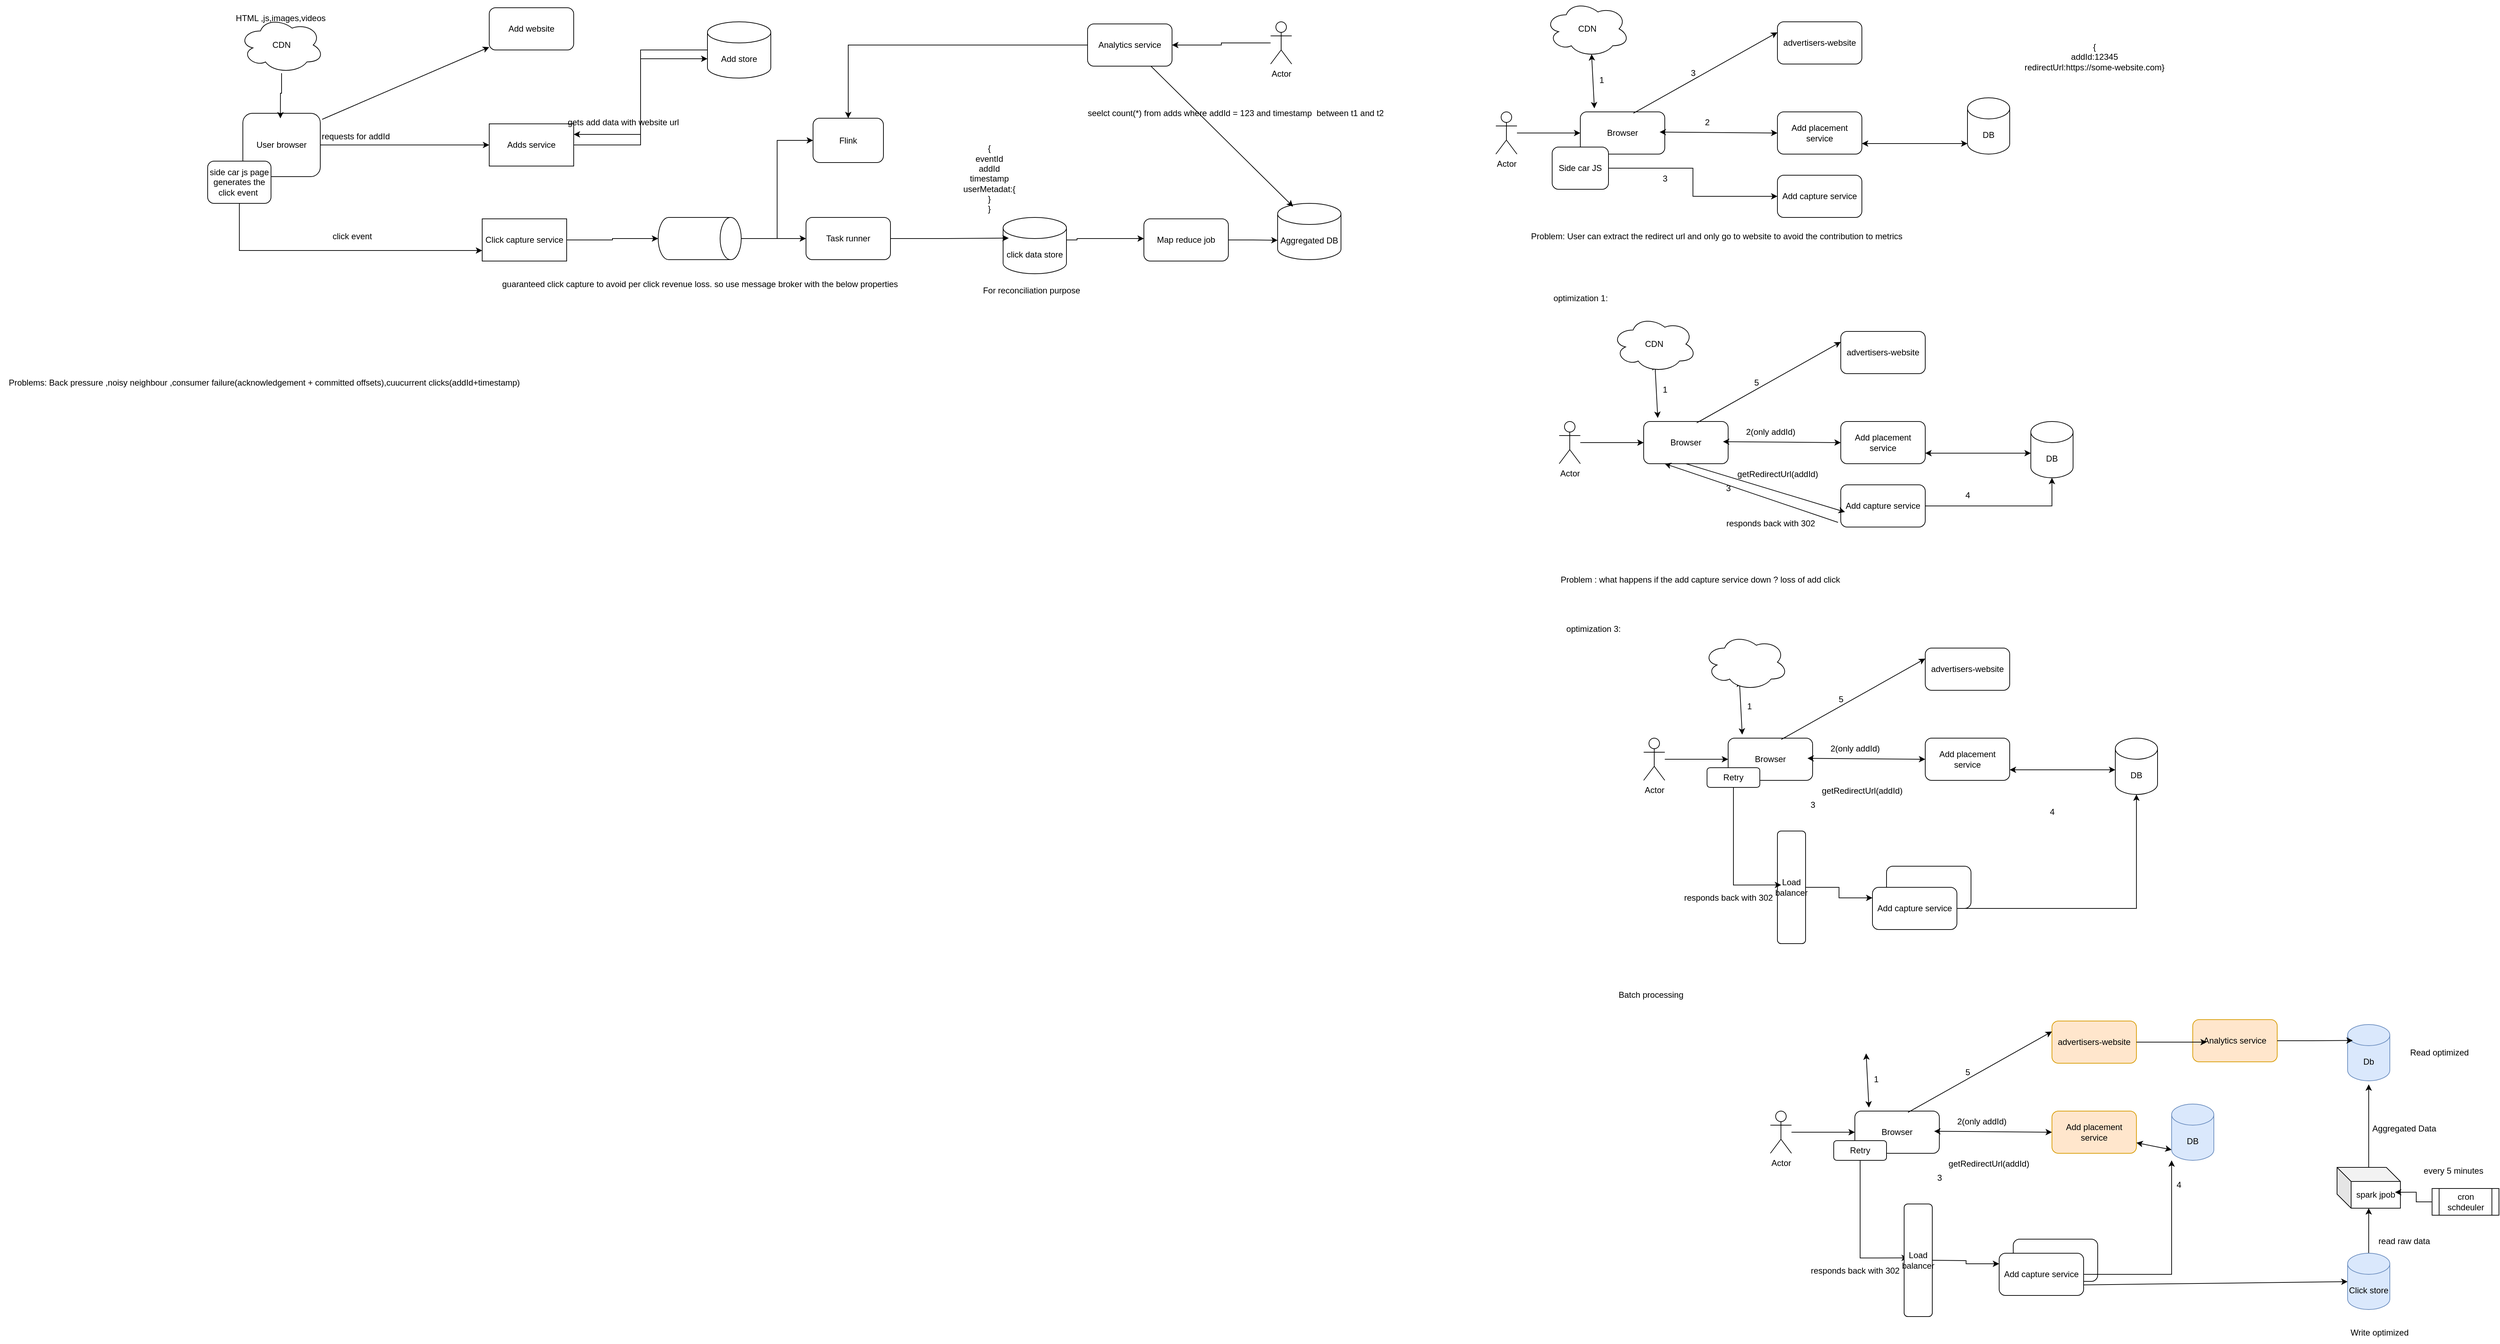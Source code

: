 <mxfile version="26.0.6">
  <diagram name="Page-1" id="_u1gvkKbl3ZeAcSjSczg">
    <mxGraphModel dx="4094" dy="412" grid="1" gridSize="10" guides="1" tooltips="1" connect="1" arrows="1" fold="1" page="1" pageScale="1" pageWidth="3300" pageHeight="2300" math="0" shadow="0">
      <root>
        <mxCell id="0" />
        <mxCell id="1" parent="0" />
        <mxCell id="kkexLGDBU4MFBAvG1ze2-140" value="" style="rounded=1;whiteSpace=wrap;html=1;" parent="1" vertex="1">
          <mxGeometry x="2415" y="1230" width="120" height="60" as="geometry" />
        </mxCell>
        <mxCell id="kkexLGDBU4MFBAvG1ze2-8" style="edgeStyle=orthogonalEdgeStyle;rounded=0;orthogonalLoop=1;jettySize=auto;html=1;entryX=0;entryY=0.5;entryDx=0;entryDy=0;" parent="1" source="kkexLGDBU4MFBAvG1ze2-1" target="kkexLGDBU4MFBAvG1ze2-6" edge="1">
          <mxGeometry relative="1" as="geometry" />
        </mxCell>
        <mxCell id="kkexLGDBU4MFBAvG1ze2-1" value="User browser" style="rounded=1;whiteSpace=wrap;html=1;" parent="1" vertex="1">
          <mxGeometry x="80" y="160" width="110" height="90" as="geometry" />
        </mxCell>
        <mxCell id="kkexLGDBU4MFBAvG1ze2-2" value="Flink" style="rounded=1;whiteSpace=wrap;html=1;" parent="1" vertex="1">
          <mxGeometry x="890" y="167" width="100" height="63" as="geometry" />
        </mxCell>
        <mxCell id="kkexLGDBU4MFBAvG1ze2-3" value="CDN" style="ellipse;shape=cloud;whiteSpace=wrap;html=1;" parent="1" vertex="1">
          <mxGeometry x="75" y="23" width="120" height="80" as="geometry" />
        </mxCell>
        <mxCell id="kkexLGDBU4MFBAvG1ze2-4" style="edgeStyle=orthogonalEdgeStyle;rounded=0;orthogonalLoop=1;jettySize=auto;html=1;entryX=0.485;entryY=0.081;entryDx=0;entryDy=0;entryPerimeter=0;" parent="1" source="kkexLGDBU4MFBAvG1ze2-3" target="kkexLGDBU4MFBAvG1ze2-1" edge="1">
          <mxGeometry relative="1" as="geometry" />
        </mxCell>
        <mxCell id="kkexLGDBU4MFBAvG1ze2-5" value="HTML ,js,images,videos&amp;nbsp;" style="text;html=1;align=center;verticalAlign=middle;resizable=0;points=[];autosize=1;strokeColor=none;fillColor=none;" parent="1" vertex="1">
          <mxGeometry x="60" y="10" width="150" height="30" as="geometry" />
        </mxCell>
        <mxCell id="kkexLGDBU4MFBAvG1ze2-6" value="Adds service" style="rounded=0;whiteSpace=wrap;html=1;" parent="1" vertex="1">
          <mxGeometry x="430" y="175" width="120" height="60" as="geometry" />
        </mxCell>
        <mxCell id="kkexLGDBU4MFBAvG1ze2-9" value="requests for addId" style="text;html=1;align=center;verticalAlign=middle;resizable=0;points=[];autosize=1;strokeColor=none;fillColor=none;" parent="1" vertex="1">
          <mxGeometry x="180" y="178" width="120" height="30" as="geometry" />
        </mxCell>
        <mxCell id="kkexLGDBU4MFBAvG1ze2-22" style="edgeStyle=orthogonalEdgeStyle;rounded=0;orthogonalLoop=1;jettySize=auto;html=1;" parent="1" source="kkexLGDBU4MFBAvG1ze2-12" target="kkexLGDBU4MFBAvG1ze2-21" edge="1">
          <mxGeometry relative="1" as="geometry">
            <mxPoint x="660" y="340" as="targetPoint" />
          </mxGeometry>
        </mxCell>
        <mxCell id="kkexLGDBU4MFBAvG1ze2-12" value="Click capture service" style="rounded=0;whiteSpace=wrap;html=1;" parent="1" vertex="1">
          <mxGeometry x="420" y="310" width="120" height="60" as="geometry" />
        </mxCell>
        <mxCell id="kkexLGDBU4MFBAvG1ze2-14" value="click event" style="text;html=1;align=center;verticalAlign=middle;resizable=0;points=[];autosize=1;strokeColor=none;fillColor=none;" parent="1" vertex="1">
          <mxGeometry x="195" y="320" width="80" height="30" as="geometry" />
        </mxCell>
        <mxCell id="kkexLGDBU4MFBAvG1ze2-19" style="edgeStyle=orthogonalEdgeStyle;rounded=0;orthogonalLoop=1;jettySize=auto;html=1;entryX=1;entryY=0.25;entryDx=0;entryDy=0;" parent="1" source="kkexLGDBU4MFBAvG1ze2-17" target="kkexLGDBU4MFBAvG1ze2-6" edge="1">
          <mxGeometry relative="1" as="geometry" />
        </mxCell>
        <mxCell id="kkexLGDBU4MFBAvG1ze2-17" value="Add store" style="shape=cylinder3;whiteSpace=wrap;html=1;boundedLbl=1;backgroundOutline=1;size=15;" parent="1" vertex="1">
          <mxGeometry x="740" y="30" width="90" height="80" as="geometry" />
        </mxCell>
        <mxCell id="kkexLGDBU4MFBAvG1ze2-18" style="edgeStyle=orthogonalEdgeStyle;rounded=0;orthogonalLoop=1;jettySize=auto;html=1;entryX=0;entryY=0;entryDx=0;entryDy=52.5;entryPerimeter=0;" parent="1" source="kkexLGDBU4MFBAvG1ze2-6" target="kkexLGDBU4MFBAvG1ze2-17" edge="1">
          <mxGeometry relative="1" as="geometry" />
        </mxCell>
        <mxCell id="kkexLGDBU4MFBAvG1ze2-24" style="edgeStyle=orthogonalEdgeStyle;rounded=0;orthogonalLoop=1;jettySize=auto;html=1;" parent="1" source="kkexLGDBU4MFBAvG1ze2-21" target="kkexLGDBU4MFBAvG1ze2-23" edge="1">
          <mxGeometry relative="1" as="geometry" />
        </mxCell>
        <mxCell id="kkexLGDBU4MFBAvG1ze2-48" style="edgeStyle=orthogonalEdgeStyle;rounded=0;orthogonalLoop=1;jettySize=auto;html=1;entryX=0;entryY=0.5;entryDx=0;entryDy=0;" parent="1" source="kkexLGDBU4MFBAvG1ze2-21" target="kkexLGDBU4MFBAvG1ze2-2" edge="1">
          <mxGeometry relative="1" as="geometry" />
        </mxCell>
        <mxCell id="kkexLGDBU4MFBAvG1ze2-21" value="" style="shape=cylinder3;whiteSpace=wrap;html=1;boundedLbl=1;backgroundOutline=1;size=15;rotation=90;" parent="1" vertex="1">
          <mxGeometry x="699" y="279" width="60" height="118" as="geometry" />
        </mxCell>
        <mxCell id="kkexLGDBU4MFBAvG1ze2-23" value="Task runner" style="rounded=1;whiteSpace=wrap;html=1;" parent="1" vertex="1">
          <mxGeometry x="880" y="308" width="120" height="60" as="geometry" />
        </mxCell>
        <mxCell id="kkexLGDBU4MFBAvG1ze2-34" style="edgeStyle=orthogonalEdgeStyle;rounded=0;orthogonalLoop=1;jettySize=auto;html=1;" parent="1" source="kkexLGDBU4MFBAvG1ze2-26" target="kkexLGDBU4MFBAvG1ze2-35" edge="1">
          <mxGeometry relative="1" as="geometry">
            <mxPoint x="1330" y="348" as="targetPoint" />
            <Array as="points">
              <mxPoint x="1265" y="340" />
              <mxPoint x="1265" y="338" />
            </Array>
          </mxGeometry>
        </mxCell>
        <mxCell id="kkexLGDBU4MFBAvG1ze2-26" value="click data store" style="shape=cylinder3;whiteSpace=wrap;html=1;boundedLbl=1;backgroundOutline=1;size=15;" parent="1" vertex="1">
          <mxGeometry x="1160" y="308" width="90" height="80" as="geometry" />
        </mxCell>
        <mxCell id="kkexLGDBU4MFBAvG1ze2-27" style="edgeStyle=orthogonalEdgeStyle;rounded=0;orthogonalLoop=1;jettySize=auto;html=1;entryX=0.089;entryY=0.367;entryDx=0;entryDy=0;entryPerimeter=0;" parent="1" source="kkexLGDBU4MFBAvG1ze2-23" target="kkexLGDBU4MFBAvG1ze2-26" edge="1">
          <mxGeometry relative="1" as="geometry" />
        </mxCell>
        <mxCell id="kkexLGDBU4MFBAvG1ze2-29" style="edgeStyle=orthogonalEdgeStyle;rounded=0;orthogonalLoop=1;jettySize=auto;html=1;entryX=0;entryY=0.75;entryDx=0;entryDy=0;" parent="1" source="kkexLGDBU4MFBAvG1ze2-28" target="kkexLGDBU4MFBAvG1ze2-12" edge="1">
          <mxGeometry relative="1" as="geometry">
            <mxPoint x="300" y="360" as="targetPoint" />
            <Array as="points">
              <mxPoint x="75" y="355" />
            </Array>
          </mxGeometry>
        </mxCell>
        <mxCell id="kkexLGDBU4MFBAvG1ze2-28" value="side car js page&lt;div&gt;generates the click event&amp;nbsp;&lt;/div&gt;" style="rounded=1;whiteSpace=wrap;html=1;" parent="1" vertex="1">
          <mxGeometry x="30" y="228" width="90" height="60" as="geometry" />
        </mxCell>
        <mxCell id="kkexLGDBU4MFBAvG1ze2-30" value="gets add data with website url" style="text;html=1;align=center;verticalAlign=middle;resizable=0;points=[];autosize=1;strokeColor=none;fillColor=none;" parent="1" vertex="1">
          <mxGeometry x="530" y="158" width="180" height="30" as="geometry" />
        </mxCell>
        <mxCell id="kkexLGDBU4MFBAvG1ze2-31" value="" style="endArrow=classic;html=1;rounded=0;exitX=1.024;exitY=0.096;exitDx=0;exitDy=0;exitPerimeter=0;" parent="1" source="kkexLGDBU4MFBAvG1ze2-1" target="kkexLGDBU4MFBAvG1ze2-32" edge="1">
          <mxGeometry width="50" height="50" relative="1" as="geometry">
            <mxPoint x="380" y="240" as="sourcePoint" />
            <mxPoint x="440" y="50" as="targetPoint" />
          </mxGeometry>
        </mxCell>
        <mxCell id="kkexLGDBU4MFBAvG1ze2-32" value="Add website" style="rounded=1;whiteSpace=wrap;html=1;" parent="1" vertex="1">
          <mxGeometry x="430" y="10" width="120" height="60" as="geometry" />
        </mxCell>
        <mxCell id="kkexLGDBU4MFBAvG1ze2-33" value="guaranteed click capture to avoid per click revenue loss. so use message broker with the below properties" style="text;html=1;align=center;verticalAlign=middle;resizable=0;points=[];autosize=1;strokeColor=none;fillColor=none;" parent="1" vertex="1">
          <mxGeometry x="434" y="388" width="590" height="30" as="geometry" />
        </mxCell>
        <mxCell id="kkexLGDBU4MFBAvG1ze2-35" value="Map reduce job" style="rounded=1;whiteSpace=wrap;html=1;" parent="1" vertex="1">
          <mxGeometry x="1360" y="310" width="120" height="60" as="geometry" />
        </mxCell>
        <mxCell id="kkexLGDBU4MFBAvG1ze2-37" value="Aggregated DB" style="shape=cylinder3;whiteSpace=wrap;html=1;boundedLbl=1;backgroundOutline=1;size=15;" parent="1" vertex="1">
          <mxGeometry x="1550" y="288" width="90" height="80" as="geometry" />
        </mxCell>
        <mxCell id="kkexLGDBU4MFBAvG1ze2-38" style="edgeStyle=orthogonalEdgeStyle;rounded=0;orthogonalLoop=1;jettySize=auto;html=1;entryX=0;entryY=0;entryDx=0;entryDy=52.5;entryPerimeter=0;" parent="1" source="kkexLGDBU4MFBAvG1ze2-35" target="kkexLGDBU4MFBAvG1ze2-37" edge="1">
          <mxGeometry relative="1" as="geometry" />
        </mxCell>
        <mxCell id="kkexLGDBU4MFBAvG1ze2-39" value="For reconciliation purpose" style="text;html=1;align=center;verticalAlign=middle;resizable=0;points=[];autosize=1;strokeColor=none;fillColor=none;" parent="1" vertex="1">
          <mxGeometry x="1120" y="397" width="160" height="30" as="geometry" />
        </mxCell>
        <mxCell id="kkexLGDBU4MFBAvG1ze2-43" style="edgeStyle=orthogonalEdgeStyle;rounded=0;orthogonalLoop=1;jettySize=auto;html=1;" parent="1" source="kkexLGDBU4MFBAvG1ze2-40" target="kkexLGDBU4MFBAvG1ze2-2" edge="1">
          <mxGeometry relative="1" as="geometry" />
        </mxCell>
        <mxCell id="kkexLGDBU4MFBAvG1ze2-40" value="Analytics service" style="rounded=1;whiteSpace=wrap;html=1;" parent="1" vertex="1">
          <mxGeometry x="1280" y="33" width="120" height="60" as="geometry" />
        </mxCell>
        <mxCell id="kkexLGDBU4MFBAvG1ze2-42" style="edgeStyle=orthogonalEdgeStyle;rounded=0;orthogonalLoop=1;jettySize=auto;html=1;entryX=1;entryY=0.5;entryDx=0;entryDy=0;" parent="1" source="kkexLGDBU4MFBAvG1ze2-41" target="kkexLGDBU4MFBAvG1ze2-40" edge="1">
          <mxGeometry relative="1" as="geometry" />
        </mxCell>
        <mxCell id="kkexLGDBU4MFBAvG1ze2-41" value="Actor" style="shape=umlActor;verticalLabelPosition=bottom;verticalAlign=top;html=1;outlineConnect=0;" parent="1" vertex="1">
          <mxGeometry x="1540" y="30" width="30" height="60" as="geometry" />
        </mxCell>
        <mxCell id="kkexLGDBU4MFBAvG1ze2-45" value="Problems: Back pressure ,noisy neighbour ,consumer failure(acknowledgement + committed offsets),cuucurrent clicks(addId+timestamp)" style="text;html=1;align=center;verticalAlign=middle;resizable=0;points=[];autosize=1;strokeColor=none;fillColor=none;" parent="1" vertex="1">
          <mxGeometry x="-265" y="528" width="750" height="30" as="geometry" />
        </mxCell>
        <mxCell id="kkexLGDBU4MFBAvG1ze2-46" value="" style="endArrow=classic;html=1;rounded=0;exitX=0.75;exitY=1;exitDx=0;exitDy=0;entryX=0.244;entryY=0.058;entryDx=0;entryDy=0;entryPerimeter=0;" parent="1" source="kkexLGDBU4MFBAvG1ze2-40" target="kkexLGDBU4MFBAvG1ze2-37" edge="1">
          <mxGeometry width="50" height="50" relative="1" as="geometry">
            <mxPoint x="1370" y="290" as="sourcePoint" />
            <mxPoint x="1420" y="240" as="targetPoint" />
          </mxGeometry>
        </mxCell>
        <mxCell id="kkexLGDBU4MFBAvG1ze2-47" value="seelct count(*) from adds where addId = 123 and timestamp&amp;nbsp; between t1 and t2" style="text;html=1;align=center;verticalAlign=middle;resizable=0;points=[];autosize=1;strokeColor=none;fillColor=none;" parent="1" vertex="1">
          <mxGeometry x="1270" y="145" width="440" height="30" as="geometry" />
        </mxCell>
        <mxCell id="kkexLGDBU4MFBAvG1ze2-49" value="{&lt;div&gt;eventId&lt;/div&gt;&lt;div&gt;addId&lt;/div&gt;&lt;div&gt;timestamp&lt;/div&gt;&lt;div&gt;userMetadat:{&lt;/div&gt;&lt;div&gt;}&lt;/div&gt;&lt;div&gt;}&lt;/div&gt;" style="text;html=1;align=center;verticalAlign=middle;resizable=0;points=[];autosize=1;strokeColor=none;fillColor=none;" parent="1" vertex="1">
          <mxGeometry x="1090" y="198" width="100" height="110" as="geometry" />
        </mxCell>
        <mxCell id="kkexLGDBU4MFBAvG1ze2-52" value="Browser" style="rounded=1;whiteSpace=wrap;html=1;" parent="1" vertex="1">
          <mxGeometry x="1980" y="158" width="120" height="60" as="geometry" />
        </mxCell>
        <mxCell id="kkexLGDBU4MFBAvG1ze2-54" style="edgeStyle=orthogonalEdgeStyle;rounded=0;orthogonalLoop=1;jettySize=auto;html=1;entryX=0;entryY=0.5;entryDx=0;entryDy=0;" parent="1" source="kkexLGDBU4MFBAvG1ze2-53" target="kkexLGDBU4MFBAvG1ze2-52" edge="1">
          <mxGeometry relative="1" as="geometry" />
        </mxCell>
        <mxCell id="kkexLGDBU4MFBAvG1ze2-53" value="Actor" style="shape=umlActor;verticalLabelPosition=bottom;verticalAlign=top;html=1;outlineConnect=0;" parent="1" vertex="1">
          <mxGeometry x="1860" y="158" width="30" height="60" as="geometry" />
        </mxCell>
        <mxCell id="kkexLGDBU4MFBAvG1ze2-55" value="CDN" style="ellipse;shape=cloud;whiteSpace=wrap;html=1;" parent="1" vertex="1">
          <mxGeometry x="1930" width="120" height="80" as="geometry" />
        </mxCell>
        <mxCell id="kkexLGDBU4MFBAvG1ze2-57" value="" style="endArrow=classic;startArrow=classic;html=1;rounded=0;entryX=0.55;entryY=0.95;entryDx=0;entryDy=0;entryPerimeter=0;" parent="1" target="kkexLGDBU4MFBAvG1ze2-55" edge="1">
          <mxGeometry width="50" height="50" relative="1" as="geometry">
            <mxPoint x="2000" y="153" as="sourcePoint" />
            <mxPoint x="2050" y="103" as="targetPoint" />
          </mxGeometry>
        </mxCell>
        <mxCell id="kkexLGDBU4MFBAvG1ze2-58" value="Add placement service" style="rounded=1;whiteSpace=wrap;html=1;" parent="1" vertex="1">
          <mxGeometry x="2260" y="158" width="120" height="60" as="geometry" />
        </mxCell>
        <mxCell id="kkexLGDBU4MFBAvG1ze2-59" value="Add capture service" style="rounded=1;whiteSpace=wrap;html=1;" parent="1" vertex="1">
          <mxGeometry x="2260" y="248" width="120" height="60" as="geometry" />
        </mxCell>
        <mxCell id="kkexLGDBU4MFBAvG1ze2-60" value="" style="endArrow=classic;startArrow=classic;html=1;rounded=0;exitX=0.939;exitY=0.478;exitDx=0;exitDy=0;exitPerimeter=0;entryX=0;entryY=0.5;entryDx=0;entryDy=0;" parent="1" source="kkexLGDBU4MFBAvG1ze2-52" target="kkexLGDBU4MFBAvG1ze2-58" edge="1">
          <mxGeometry width="50" height="50" relative="1" as="geometry">
            <mxPoint x="2130" y="200" as="sourcePoint" />
            <mxPoint x="2180" y="150" as="targetPoint" />
          </mxGeometry>
        </mxCell>
        <mxCell id="kkexLGDBU4MFBAvG1ze2-61" value="DB" style="shape=cylinder3;whiteSpace=wrap;html=1;boundedLbl=1;backgroundOutline=1;size=15;" parent="1" vertex="1">
          <mxGeometry x="2530" y="138" width="60" height="80" as="geometry" />
        </mxCell>
        <mxCell id="kkexLGDBU4MFBAvG1ze2-62" value="" style="endArrow=classic;startArrow=classic;html=1;rounded=0;entryX=0;entryY=1;entryDx=0;entryDy=-15;entryPerimeter=0;exitX=1;exitY=0.75;exitDx=0;exitDy=0;" parent="1" source="kkexLGDBU4MFBAvG1ze2-58" target="kkexLGDBU4MFBAvG1ze2-61" edge="1">
          <mxGeometry width="50" height="50" relative="1" as="geometry">
            <mxPoint x="2380" y="120" as="sourcePoint" />
            <mxPoint x="2430" y="70" as="targetPoint" />
          </mxGeometry>
        </mxCell>
        <mxCell id="kkexLGDBU4MFBAvG1ze2-63" value="{&lt;div&gt;&lt;span style=&quot;background-color: transparent; color: light-dark(rgb(0, 0, 0), rgb(255, 255, 255));&quot;&gt;addId:12345&lt;/span&gt;&lt;/div&gt;&lt;div&gt;&lt;span style=&quot;background-color: transparent; color: light-dark(rgb(0, 0, 0), rgb(255, 255, 255));&quot;&gt;redirectUrl:https://some-website.com}&lt;/span&gt;&lt;/div&gt;" style="text;html=1;align=center;verticalAlign=middle;resizable=0;points=[];autosize=1;strokeColor=none;fillColor=none;" parent="1" vertex="1">
          <mxGeometry x="2600" y="50" width="220" height="60" as="geometry" />
        </mxCell>
        <mxCell id="kkexLGDBU4MFBAvG1ze2-65" style="edgeStyle=orthogonalEdgeStyle;rounded=0;orthogonalLoop=1;jettySize=auto;html=1;" parent="1" source="kkexLGDBU4MFBAvG1ze2-64" target="kkexLGDBU4MFBAvG1ze2-59" edge="1">
          <mxGeometry relative="1" as="geometry" />
        </mxCell>
        <mxCell id="kkexLGDBU4MFBAvG1ze2-64" value="Side car JS" style="rounded=1;whiteSpace=wrap;html=1;" parent="1" vertex="1">
          <mxGeometry x="1940" y="208" width="80" height="60" as="geometry" />
        </mxCell>
        <mxCell id="kkexLGDBU4MFBAvG1ze2-66" value="advertisers-website" style="rounded=1;whiteSpace=wrap;html=1;" parent="1" vertex="1">
          <mxGeometry x="2260" y="30" width="120" height="60" as="geometry" />
        </mxCell>
        <mxCell id="kkexLGDBU4MFBAvG1ze2-68" value="" style="endArrow=classic;html=1;rounded=0;exitX=0.628;exitY=0.033;exitDx=0;exitDy=0;exitPerimeter=0;entryX=0;entryY=0.25;entryDx=0;entryDy=0;" parent="1" source="kkexLGDBU4MFBAvG1ze2-52" target="kkexLGDBU4MFBAvG1ze2-66" edge="1">
          <mxGeometry width="50" height="50" relative="1" as="geometry">
            <mxPoint x="2180" y="200" as="sourcePoint" />
            <mxPoint x="2230" y="150" as="targetPoint" />
          </mxGeometry>
        </mxCell>
        <mxCell id="kkexLGDBU4MFBAvG1ze2-69" value="Problem: User can extract the redirect url and only go to website to avoid the contribution to metrics&amp;nbsp;" style="text;html=1;align=center;verticalAlign=middle;resizable=0;points=[];autosize=1;strokeColor=none;fillColor=none;" parent="1" vertex="1">
          <mxGeometry x="1900" y="320" width="550" height="30" as="geometry" />
        </mxCell>
        <mxCell id="kkexLGDBU4MFBAvG1ze2-70" value="1" style="text;html=1;align=center;verticalAlign=middle;resizable=0;points=[];autosize=1;strokeColor=none;fillColor=none;" parent="1" vertex="1">
          <mxGeometry x="1995" y="98" width="30" height="30" as="geometry" />
        </mxCell>
        <mxCell id="kkexLGDBU4MFBAvG1ze2-71" value="2" style="text;html=1;align=center;verticalAlign=middle;resizable=0;points=[];autosize=1;strokeColor=none;fillColor=none;" parent="1" vertex="1">
          <mxGeometry x="2145" y="158" width="30" height="30" as="geometry" />
        </mxCell>
        <mxCell id="kkexLGDBU4MFBAvG1ze2-72" value="3" style="text;html=1;align=center;verticalAlign=middle;resizable=0;points=[];autosize=1;strokeColor=none;fillColor=none;" parent="1" vertex="1">
          <mxGeometry x="2125" y="88" width="30" height="30" as="geometry" />
        </mxCell>
        <mxCell id="kkexLGDBU4MFBAvG1ze2-73" value="3" style="text;html=1;align=center;verticalAlign=middle;resizable=0;points=[];autosize=1;strokeColor=none;fillColor=none;" parent="1" vertex="1">
          <mxGeometry x="2085" y="238" width="30" height="30" as="geometry" />
        </mxCell>
        <mxCell id="kkexLGDBU4MFBAvG1ze2-90" value="Browser" style="rounded=1;whiteSpace=wrap;html=1;" parent="1" vertex="1">
          <mxGeometry x="2070" y="598" width="120" height="60" as="geometry" />
        </mxCell>
        <mxCell id="kkexLGDBU4MFBAvG1ze2-91" style="edgeStyle=orthogonalEdgeStyle;rounded=0;orthogonalLoop=1;jettySize=auto;html=1;entryX=0;entryY=0.5;entryDx=0;entryDy=0;" parent="1" source="kkexLGDBU4MFBAvG1ze2-92" target="kkexLGDBU4MFBAvG1ze2-90" edge="1">
          <mxGeometry relative="1" as="geometry" />
        </mxCell>
        <mxCell id="kkexLGDBU4MFBAvG1ze2-92" value="Actor" style="shape=umlActor;verticalLabelPosition=bottom;verticalAlign=top;html=1;outlineConnect=0;" parent="1" vertex="1">
          <mxGeometry x="1950" y="598" width="30" height="60" as="geometry" />
        </mxCell>
        <mxCell id="kkexLGDBU4MFBAvG1ze2-93" value="" style="endArrow=classic;startArrow=classic;html=1;rounded=0;entryX=0.55;entryY=0.95;entryDx=0;entryDy=0;entryPerimeter=0;" parent="1" edge="1">
          <mxGeometry width="50" height="50" relative="1" as="geometry">
            <mxPoint x="2090" y="593" as="sourcePoint" />
            <mxPoint x="2086" y="516" as="targetPoint" />
          </mxGeometry>
        </mxCell>
        <mxCell id="kkexLGDBU4MFBAvG1ze2-94" value="Add placement service" style="rounded=1;whiteSpace=wrap;html=1;" parent="1" vertex="1">
          <mxGeometry x="2350" y="598" width="120" height="60" as="geometry" />
        </mxCell>
        <mxCell id="kkexLGDBU4MFBAvG1ze2-109" style="edgeStyle=orthogonalEdgeStyle;rounded=0;orthogonalLoop=1;jettySize=auto;html=1;" parent="1" source="kkexLGDBU4MFBAvG1ze2-95" target="kkexLGDBU4MFBAvG1ze2-108" edge="1">
          <mxGeometry relative="1" as="geometry" />
        </mxCell>
        <mxCell id="kkexLGDBU4MFBAvG1ze2-95" value="Add capture service" style="rounded=1;whiteSpace=wrap;html=1;" parent="1" vertex="1">
          <mxGeometry x="2350" y="688" width="120" height="60" as="geometry" />
        </mxCell>
        <mxCell id="kkexLGDBU4MFBAvG1ze2-96" value="" style="endArrow=classic;startArrow=classic;html=1;rounded=0;exitX=0.939;exitY=0.478;exitDx=0;exitDy=0;exitPerimeter=0;entryX=0;entryY=0.5;entryDx=0;entryDy=0;" parent="1" source="kkexLGDBU4MFBAvG1ze2-90" target="kkexLGDBU4MFBAvG1ze2-94" edge="1">
          <mxGeometry width="50" height="50" relative="1" as="geometry">
            <mxPoint x="2220" y="640" as="sourcePoint" />
            <mxPoint x="2270" y="590" as="targetPoint" />
          </mxGeometry>
        </mxCell>
        <mxCell id="kkexLGDBU4MFBAvG1ze2-97" value="" style="endArrow=classic;startArrow=classic;html=1;rounded=0;entryX=0;entryY=1;entryDx=0;entryDy=-15;entryPerimeter=0;exitX=1;exitY=0.75;exitDx=0;exitDy=0;" parent="1" source="kkexLGDBU4MFBAvG1ze2-94" edge="1">
          <mxGeometry width="50" height="50" relative="1" as="geometry">
            <mxPoint x="2470" y="560" as="sourcePoint" />
            <mxPoint x="2620" y="643" as="targetPoint" />
          </mxGeometry>
        </mxCell>
        <mxCell id="kkexLGDBU4MFBAvG1ze2-100" value="advertisers-website" style="rounded=1;whiteSpace=wrap;html=1;" parent="1" vertex="1">
          <mxGeometry x="2350" y="470" width="120" height="60" as="geometry" />
        </mxCell>
        <mxCell id="kkexLGDBU4MFBAvG1ze2-101" value="" style="endArrow=classic;html=1;rounded=0;exitX=0.628;exitY=0.033;exitDx=0;exitDy=0;exitPerimeter=0;entryX=0;entryY=0.25;entryDx=0;entryDy=0;" parent="1" source="kkexLGDBU4MFBAvG1ze2-90" target="kkexLGDBU4MFBAvG1ze2-100" edge="1">
          <mxGeometry width="50" height="50" relative="1" as="geometry">
            <mxPoint x="2270" y="640" as="sourcePoint" />
            <mxPoint x="2320" y="590" as="targetPoint" />
          </mxGeometry>
        </mxCell>
        <mxCell id="kkexLGDBU4MFBAvG1ze2-102" value="1" style="text;html=1;align=center;verticalAlign=middle;resizable=0;points=[];autosize=1;strokeColor=none;fillColor=none;" parent="1" vertex="1">
          <mxGeometry x="2085" y="538" width="30" height="30" as="geometry" />
        </mxCell>
        <mxCell id="kkexLGDBU4MFBAvG1ze2-103" value="2(only addId)" style="text;html=1;align=center;verticalAlign=middle;resizable=0;points=[];autosize=1;strokeColor=none;fillColor=none;" parent="1" vertex="1">
          <mxGeometry x="2205" y="598" width="90" height="30" as="geometry" />
        </mxCell>
        <mxCell id="kkexLGDBU4MFBAvG1ze2-104" value="5" style="text;html=1;align=center;verticalAlign=middle;resizable=0;points=[];autosize=1;strokeColor=none;fillColor=none;" parent="1" vertex="1">
          <mxGeometry x="2215" y="528" width="30" height="30" as="geometry" />
        </mxCell>
        <mxCell id="kkexLGDBU4MFBAvG1ze2-105" value="3" style="text;html=1;align=center;verticalAlign=middle;resizable=0;points=[];autosize=1;strokeColor=none;fillColor=none;" parent="1" vertex="1">
          <mxGeometry x="2175" y="678" width="30" height="30" as="geometry" />
        </mxCell>
        <mxCell id="kkexLGDBU4MFBAvG1ze2-106" value="CDN" style="ellipse;shape=cloud;whiteSpace=wrap;html=1;" parent="1" vertex="1">
          <mxGeometry x="2025" y="448" width="120" height="80" as="geometry" />
        </mxCell>
        <mxCell id="kkexLGDBU4MFBAvG1ze2-107" value="" style="endArrow=classic;html=1;rounded=0;exitX=0.5;exitY=1;exitDx=0;exitDy=0;entryX=0.05;entryY=0.644;entryDx=0;entryDy=0;entryPerimeter=0;" parent="1" source="kkexLGDBU4MFBAvG1ze2-90" target="kkexLGDBU4MFBAvG1ze2-95" edge="1">
          <mxGeometry width="50" height="50" relative="1" as="geometry">
            <mxPoint x="2180" y="560" as="sourcePoint" />
            <mxPoint x="2230" y="510" as="targetPoint" />
          </mxGeometry>
        </mxCell>
        <mxCell id="kkexLGDBU4MFBAvG1ze2-108" value="DB" style="shape=cylinder3;whiteSpace=wrap;html=1;boundedLbl=1;backgroundOutline=1;size=15;" parent="1" vertex="1">
          <mxGeometry x="2620" y="598" width="60" height="80" as="geometry" />
        </mxCell>
        <mxCell id="kkexLGDBU4MFBAvG1ze2-111" value="getRedirectUrl(addId)" style="text;html=1;align=center;verticalAlign=middle;resizable=0;points=[];autosize=1;strokeColor=none;fillColor=none;" parent="1" vertex="1">
          <mxGeometry x="2190" y="658" width="140" height="30" as="geometry" />
        </mxCell>
        <mxCell id="kkexLGDBU4MFBAvG1ze2-112" value="" style="endArrow=classic;html=1;rounded=0;exitX=-0.033;exitY=0.889;exitDx=0;exitDy=0;exitPerimeter=0;entryX=0.25;entryY=1;entryDx=0;entryDy=0;" parent="1" source="kkexLGDBU4MFBAvG1ze2-95" target="kkexLGDBU4MFBAvG1ze2-90" edge="1">
          <mxGeometry width="50" height="50" relative="1" as="geometry">
            <mxPoint x="2260" y="770" as="sourcePoint" />
            <mxPoint x="2310" y="720" as="targetPoint" />
          </mxGeometry>
        </mxCell>
        <mxCell id="kkexLGDBU4MFBAvG1ze2-113" value="responds back with 302" style="text;html=1;align=center;verticalAlign=middle;resizable=0;points=[];autosize=1;strokeColor=none;fillColor=none;" parent="1" vertex="1">
          <mxGeometry x="2175" y="728" width="150" height="30" as="geometry" />
        </mxCell>
        <mxCell id="kkexLGDBU4MFBAvG1ze2-114" value="4" style="text;html=1;align=center;verticalAlign=middle;resizable=0;points=[];autosize=1;strokeColor=none;fillColor=none;" parent="1" vertex="1">
          <mxGeometry x="2515" y="688" width="30" height="30" as="geometry" />
        </mxCell>
        <mxCell id="kkexLGDBU4MFBAvG1ze2-115" value="optimization 1:" style="text;html=1;align=center;verticalAlign=middle;resizable=0;points=[];autosize=1;strokeColor=none;fillColor=none;" parent="1" vertex="1">
          <mxGeometry x="1930" y="408" width="100" height="30" as="geometry" />
        </mxCell>
        <mxCell id="kkexLGDBU4MFBAvG1ze2-116" value="Problem : what happens if the add capture service down ? loss of add click" style="text;html=1;align=center;verticalAlign=middle;resizable=0;points=[];autosize=1;strokeColor=none;fillColor=none;" parent="1" vertex="1">
          <mxGeometry x="1940" y="808" width="420" height="30" as="geometry" />
        </mxCell>
        <mxCell id="kkexLGDBU4MFBAvG1ze2-117" value="Browser" style="rounded=1;whiteSpace=wrap;html=1;" parent="1" vertex="1">
          <mxGeometry x="2190" y="1048" width="120" height="60" as="geometry" />
        </mxCell>
        <mxCell id="kkexLGDBU4MFBAvG1ze2-118" style="edgeStyle=orthogonalEdgeStyle;rounded=0;orthogonalLoop=1;jettySize=auto;html=1;entryX=0;entryY=0.5;entryDx=0;entryDy=0;" parent="1" source="kkexLGDBU4MFBAvG1ze2-119" target="kkexLGDBU4MFBAvG1ze2-117" edge="1">
          <mxGeometry relative="1" as="geometry" />
        </mxCell>
        <mxCell id="kkexLGDBU4MFBAvG1ze2-119" value="Actor" style="shape=umlActor;verticalLabelPosition=bottom;verticalAlign=top;html=1;outlineConnect=0;" parent="1" vertex="1">
          <mxGeometry x="2070" y="1048" width="30" height="60" as="geometry" />
        </mxCell>
        <mxCell id="kkexLGDBU4MFBAvG1ze2-120" value="" style="endArrow=classic;startArrow=classic;html=1;rounded=0;entryX=0.55;entryY=0.95;entryDx=0;entryDy=0;entryPerimeter=0;" parent="1" edge="1">
          <mxGeometry width="50" height="50" relative="1" as="geometry">
            <mxPoint x="2210" y="1043" as="sourcePoint" />
            <mxPoint x="2206" y="966" as="targetPoint" />
          </mxGeometry>
        </mxCell>
        <mxCell id="kkexLGDBU4MFBAvG1ze2-121" value="Add placement service" style="rounded=1;whiteSpace=wrap;html=1;" parent="1" vertex="1">
          <mxGeometry x="2470" y="1048" width="120" height="60" as="geometry" />
        </mxCell>
        <mxCell id="kkexLGDBU4MFBAvG1ze2-122" style="edgeStyle=orthogonalEdgeStyle;rounded=0;orthogonalLoop=1;jettySize=auto;html=1;" parent="1" source="kkexLGDBU4MFBAvG1ze2-123" target="kkexLGDBU4MFBAvG1ze2-133" edge="1">
          <mxGeometry relative="1" as="geometry" />
        </mxCell>
        <mxCell id="kkexLGDBU4MFBAvG1ze2-123" value="Add capture service" style="rounded=1;whiteSpace=wrap;html=1;" parent="1" vertex="1">
          <mxGeometry x="2395" y="1260" width="120" height="60" as="geometry" />
        </mxCell>
        <mxCell id="kkexLGDBU4MFBAvG1ze2-124" value="" style="endArrow=classic;startArrow=classic;html=1;rounded=0;exitX=0.939;exitY=0.478;exitDx=0;exitDy=0;exitPerimeter=0;entryX=0;entryY=0.5;entryDx=0;entryDy=0;" parent="1" source="kkexLGDBU4MFBAvG1ze2-117" target="kkexLGDBU4MFBAvG1ze2-121" edge="1">
          <mxGeometry width="50" height="50" relative="1" as="geometry">
            <mxPoint x="2340" y="1090" as="sourcePoint" />
            <mxPoint x="2390" y="1040" as="targetPoint" />
          </mxGeometry>
        </mxCell>
        <mxCell id="kkexLGDBU4MFBAvG1ze2-125" value="" style="endArrow=classic;startArrow=classic;html=1;rounded=0;entryX=0;entryY=1;entryDx=0;entryDy=-15;entryPerimeter=0;exitX=1;exitY=0.75;exitDx=0;exitDy=0;" parent="1" source="kkexLGDBU4MFBAvG1ze2-121" edge="1">
          <mxGeometry width="50" height="50" relative="1" as="geometry">
            <mxPoint x="2590" y="1010" as="sourcePoint" />
            <mxPoint x="2740" y="1093" as="targetPoint" />
          </mxGeometry>
        </mxCell>
        <mxCell id="kkexLGDBU4MFBAvG1ze2-126" value="advertisers-website" style="rounded=1;whiteSpace=wrap;html=1;" parent="1" vertex="1">
          <mxGeometry x="2470" y="920" width="120" height="60" as="geometry" />
        </mxCell>
        <mxCell id="kkexLGDBU4MFBAvG1ze2-127" value="" style="endArrow=classic;html=1;rounded=0;exitX=0.628;exitY=0.033;exitDx=0;exitDy=0;exitPerimeter=0;entryX=0;entryY=0.25;entryDx=0;entryDy=0;" parent="1" source="kkexLGDBU4MFBAvG1ze2-117" target="kkexLGDBU4MFBAvG1ze2-126" edge="1">
          <mxGeometry width="50" height="50" relative="1" as="geometry">
            <mxPoint x="2390" y="1090" as="sourcePoint" />
            <mxPoint x="2440" y="1040" as="targetPoint" />
          </mxGeometry>
        </mxCell>
        <mxCell id="kkexLGDBU4MFBAvG1ze2-128" value="1" style="text;html=1;align=center;verticalAlign=middle;resizable=0;points=[];autosize=1;strokeColor=none;fillColor=none;" parent="1" vertex="1">
          <mxGeometry x="2205" y="988" width="30" height="30" as="geometry" />
        </mxCell>
        <mxCell id="kkexLGDBU4MFBAvG1ze2-129" value="2(only addId)" style="text;html=1;align=center;verticalAlign=middle;resizable=0;points=[];autosize=1;strokeColor=none;fillColor=none;" parent="1" vertex="1">
          <mxGeometry x="2325" y="1048" width="90" height="30" as="geometry" />
        </mxCell>
        <mxCell id="kkexLGDBU4MFBAvG1ze2-130" value="5" style="text;html=1;align=center;verticalAlign=middle;resizable=0;points=[];autosize=1;strokeColor=none;fillColor=none;" parent="1" vertex="1">
          <mxGeometry x="2335" y="978" width="30" height="30" as="geometry" />
        </mxCell>
        <mxCell id="kkexLGDBU4MFBAvG1ze2-131" value="3" style="text;html=1;align=center;verticalAlign=middle;resizable=0;points=[];autosize=1;strokeColor=none;fillColor=none;" parent="1" vertex="1">
          <mxGeometry x="2295" y="1128" width="30" height="30" as="geometry" />
        </mxCell>
        <mxCell id="kkexLGDBU4MFBAvG1ze2-133" value="DB" style="shape=cylinder3;whiteSpace=wrap;html=1;boundedLbl=1;backgroundOutline=1;size=15;" parent="1" vertex="1">
          <mxGeometry x="2740" y="1048" width="60" height="80" as="geometry" />
        </mxCell>
        <mxCell id="kkexLGDBU4MFBAvG1ze2-134" value="getRedirectUrl(addId)" style="text;html=1;align=center;verticalAlign=middle;resizable=0;points=[];autosize=1;strokeColor=none;fillColor=none;" parent="1" vertex="1">
          <mxGeometry x="2310" y="1108" width="140" height="30" as="geometry" />
        </mxCell>
        <mxCell id="kkexLGDBU4MFBAvG1ze2-136" value="responds back with 302" style="text;html=1;align=center;verticalAlign=middle;resizable=0;points=[];autosize=1;strokeColor=none;fillColor=none;" parent="1" vertex="1">
          <mxGeometry x="2115" y="1260" width="150" height="30" as="geometry" />
        </mxCell>
        <mxCell id="kkexLGDBU4MFBAvG1ze2-137" value="4" style="text;html=1;align=center;verticalAlign=middle;resizable=0;points=[];autosize=1;strokeColor=none;fillColor=none;" parent="1" vertex="1">
          <mxGeometry x="2635" y="1138" width="30" height="30" as="geometry" />
        </mxCell>
        <mxCell id="kkexLGDBU4MFBAvG1ze2-138" value="" style="ellipse;shape=cloud;whiteSpace=wrap;html=1;" parent="1" vertex="1">
          <mxGeometry x="2155" y="900" width="120" height="80" as="geometry" />
        </mxCell>
        <mxCell id="kkexLGDBU4MFBAvG1ze2-139" value="Retry" style="rounded=1;whiteSpace=wrap;html=1;" parent="1" vertex="1">
          <mxGeometry x="2160" y="1090" width="75" height="28" as="geometry" />
        </mxCell>
        <mxCell id="kkexLGDBU4MFBAvG1ze2-141" value="optimization 3:&amp;nbsp;" style="text;html=1;align=center;verticalAlign=middle;resizable=0;points=[];autosize=1;strokeColor=none;fillColor=none;" parent="1" vertex="1">
          <mxGeometry x="1950" y="878" width="100" height="30" as="geometry" />
        </mxCell>
        <mxCell id="gwlz6u2VsFj4AIDdyvzI-2" style="edgeStyle=orthogonalEdgeStyle;rounded=0;orthogonalLoop=1;jettySize=auto;html=1;entryX=0;entryY=0.25;entryDx=0;entryDy=0;" edge="1" parent="1" source="kkexLGDBU4MFBAvG1ze2-142" target="kkexLGDBU4MFBAvG1ze2-123">
          <mxGeometry relative="1" as="geometry" />
        </mxCell>
        <mxCell id="kkexLGDBU4MFBAvG1ze2-142" value="Load balancer" style="rounded=1;whiteSpace=wrap;html=1;arcSize=13;" parent="1" vertex="1">
          <mxGeometry x="2260" y="1180" width="40" height="160" as="geometry" />
        </mxCell>
        <mxCell id="gwlz6u2VsFj4AIDdyvzI-1" style="edgeStyle=orthogonalEdgeStyle;rounded=0;orthogonalLoop=1;jettySize=auto;html=1;entryX=1.002;entryY=-0.111;entryDx=0;entryDy=0;entryPerimeter=0;" edge="1" parent="1" source="kkexLGDBU4MFBAvG1ze2-139" target="kkexLGDBU4MFBAvG1ze2-136">
          <mxGeometry relative="1" as="geometry">
            <Array as="points">
              <mxPoint x="2198" y="1257" />
            </Array>
          </mxGeometry>
        </mxCell>
        <mxCell id="gwlz6u2VsFj4AIDdyvzI-3" value="Batch processing" style="text;html=1;align=center;verticalAlign=middle;resizable=0;points=[];autosize=1;strokeColor=none;fillColor=none;" vertex="1" parent="1">
          <mxGeometry x="2020" y="1398" width="120" height="30" as="geometry" />
        </mxCell>
        <mxCell id="gwlz6u2VsFj4AIDdyvzI-4" value="" style="rounded=1;whiteSpace=wrap;html=1;" vertex="1" parent="1">
          <mxGeometry x="2595" y="1760" width="120" height="60" as="geometry" />
        </mxCell>
        <mxCell id="gwlz6u2VsFj4AIDdyvzI-5" value="Browser" style="rounded=1;whiteSpace=wrap;html=1;" vertex="1" parent="1">
          <mxGeometry x="2370" y="1578" width="120" height="60" as="geometry" />
        </mxCell>
        <mxCell id="gwlz6u2VsFj4AIDdyvzI-6" style="edgeStyle=orthogonalEdgeStyle;rounded=0;orthogonalLoop=1;jettySize=auto;html=1;entryX=0;entryY=0.5;entryDx=0;entryDy=0;" edge="1" parent="1" source="gwlz6u2VsFj4AIDdyvzI-7" target="gwlz6u2VsFj4AIDdyvzI-5">
          <mxGeometry relative="1" as="geometry" />
        </mxCell>
        <mxCell id="gwlz6u2VsFj4AIDdyvzI-7" value="Actor" style="shape=umlActor;verticalLabelPosition=bottom;verticalAlign=top;html=1;outlineConnect=0;" vertex="1" parent="1">
          <mxGeometry x="2250" y="1578" width="30" height="60" as="geometry" />
        </mxCell>
        <mxCell id="gwlz6u2VsFj4AIDdyvzI-8" value="" style="endArrow=classic;startArrow=classic;html=1;rounded=0;entryX=0.55;entryY=0.95;entryDx=0;entryDy=0;entryPerimeter=0;" edge="1" parent="1">
          <mxGeometry width="50" height="50" relative="1" as="geometry">
            <mxPoint x="2390" y="1573" as="sourcePoint" />
            <mxPoint x="2386" y="1496" as="targetPoint" />
          </mxGeometry>
        </mxCell>
        <mxCell id="gwlz6u2VsFj4AIDdyvzI-9" value="Add placement service" style="rounded=1;whiteSpace=wrap;html=1;fillColor=#ffe6cc;strokeColor=#d79b00;" vertex="1" parent="1">
          <mxGeometry x="2650" y="1578" width="120" height="60" as="geometry" />
        </mxCell>
        <mxCell id="gwlz6u2VsFj4AIDdyvzI-10" style="edgeStyle=orthogonalEdgeStyle;rounded=0;orthogonalLoop=1;jettySize=auto;html=1;" edge="1" parent="1" source="gwlz6u2VsFj4AIDdyvzI-11" target="gwlz6u2VsFj4AIDdyvzI-20">
          <mxGeometry relative="1" as="geometry">
            <Array as="points">
              <mxPoint x="2820" y="1810" />
            </Array>
          </mxGeometry>
        </mxCell>
        <mxCell id="gwlz6u2VsFj4AIDdyvzI-11" value="Add capture service" style="rounded=1;whiteSpace=wrap;html=1;" vertex="1" parent="1">
          <mxGeometry x="2575" y="1780" width="120" height="60" as="geometry" />
        </mxCell>
        <mxCell id="gwlz6u2VsFj4AIDdyvzI-12" value="" style="endArrow=classic;startArrow=classic;html=1;rounded=0;exitX=0.939;exitY=0.478;exitDx=0;exitDy=0;exitPerimeter=0;entryX=0;entryY=0.5;entryDx=0;entryDy=0;" edge="1" parent="1" source="gwlz6u2VsFj4AIDdyvzI-5" target="gwlz6u2VsFj4AIDdyvzI-9">
          <mxGeometry width="50" height="50" relative="1" as="geometry">
            <mxPoint x="2520" y="1620" as="sourcePoint" />
            <mxPoint x="2570" y="1570" as="targetPoint" />
          </mxGeometry>
        </mxCell>
        <mxCell id="gwlz6u2VsFj4AIDdyvzI-14" value="advertisers-website" style="rounded=1;whiteSpace=wrap;html=1;fillColor=#ffe6cc;strokeColor=#d79b00;" vertex="1" parent="1">
          <mxGeometry x="2650" y="1450" width="120" height="60" as="geometry" />
        </mxCell>
        <mxCell id="gwlz6u2VsFj4AIDdyvzI-15" value="" style="endArrow=classic;html=1;rounded=0;exitX=0.628;exitY=0.033;exitDx=0;exitDy=0;exitPerimeter=0;entryX=0;entryY=0.25;entryDx=0;entryDy=0;" edge="1" parent="1" source="gwlz6u2VsFj4AIDdyvzI-5" target="gwlz6u2VsFj4AIDdyvzI-14">
          <mxGeometry width="50" height="50" relative="1" as="geometry">
            <mxPoint x="2570" y="1620" as="sourcePoint" />
            <mxPoint x="2620" y="1570" as="targetPoint" />
          </mxGeometry>
        </mxCell>
        <mxCell id="gwlz6u2VsFj4AIDdyvzI-16" value="1" style="text;html=1;align=center;verticalAlign=middle;resizable=0;points=[];autosize=1;strokeColor=none;fillColor=none;" vertex="1" parent="1">
          <mxGeometry x="2385" y="1518" width="30" height="30" as="geometry" />
        </mxCell>
        <mxCell id="gwlz6u2VsFj4AIDdyvzI-17" value="2(only addId)" style="text;html=1;align=center;verticalAlign=middle;resizable=0;points=[];autosize=1;strokeColor=none;fillColor=none;" vertex="1" parent="1">
          <mxGeometry x="2505" y="1578" width="90" height="30" as="geometry" />
        </mxCell>
        <mxCell id="gwlz6u2VsFj4AIDdyvzI-18" value="5" style="text;html=1;align=center;verticalAlign=middle;resizable=0;points=[];autosize=1;strokeColor=none;fillColor=none;" vertex="1" parent="1">
          <mxGeometry x="2515" y="1508" width="30" height="30" as="geometry" />
        </mxCell>
        <mxCell id="gwlz6u2VsFj4AIDdyvzI-19" value="3" style="text;html=1;align=center;verticalAlign=middle;resizable=0;points=[];autosize=1;strokeColor=none;fillColor=none;" vertex="1" parent="1">
          <mxGeometry x="2475" y="1658" width="30" height="30" as="geometry" />
        </mxCell>
        <mxCell id="gwlz6u2VsFj4AIDdyvzI-21" value="getRedirectUrl(addId)" style="text;html=1;align=center;verticalAlign=middle;resizable=0;points=[];autosize=1;strokeColor=none;fillColor=none;" vertex="1" parent="1">
          <mxGeometry x="2490" y="1638" width="140" height="30" as="geometry" />
        </mxCell>
        <mxCell id="gwlz6u2VsFj4AIDdyvzI-22" value="responds back with 302" style="text;html=1;align=center;verticalAlign=middle;resizable=0;points=[];autosize=1;strokeColor=none;fillColor=none;" vertex="1" parent="1">
          <mxGeometry x="2295" y="1790" width="150" height="30" as="geometry" />
        </mxCell>
        <mxCell id="gwlz6u2VsFj4AIDdyvzI-23" value="4" style="text;html=1;align=center;verticalAlign=middle;resizable=0;points=[];autosize=1;strokeColor=none;fillColor=none;" vertex="1" parent="1">
          <mxGeometry x="2815" y="1668" width="30" height="30" as="geometry" />
        </mxCell>
        <mxCell id="gwlz6u2VsFj4AIDdyvzI-24" value="Retry" style="rounded=1;whiteSpace=wrap;html=1;" vertex="1" parent="1">
          <mxGeometry x="2340" y="1620" width="75" height="28" as="geometry" />
        </mxCell>
        <mxCell id="gwlz6u2VsFj4AIDdyvzI-25" style="edgeStyle=orthogonalEdgeStyle;rounded=0;orthogonalLoop=1;jettySize=auto;html=1;entryX=0;entryY=0.25;entryDx=0;entryDy=0;" edge="1" parent="1" target="gwlz6u2VsFj4AIDdyvzI-11">
          <mxGeometry relative="1" as="geometry">
            <mxPoint x="2480" y="1790" as="sourcePoint" />
          </mxGeometry>
        </mxCell>
        <mxCell id="gwlz6u2VsFj4AIDdyvzI-26" style="edgeStyle=orthogonalEdgeStyle;rounded=0;orthogonalLoop=1;jettySize=auto;html=1;entryX=1.002;entryY=-0.111;entryDx=0;entryDy=0;entryPerimeter=0;" edge="1" parent="1" source="gwlz6u2VsFj4AIDdyvzI-24" target="gwlz6u2VsFj4AIDdyvzI-22">
          <mxGeometry relative="1" as="geometry">
            <Array as="points">
              <mxPoint x="2378" y="1787" />
            </Array>
          </mxGeometry>
        </mxCell>
        <mxCell id="gwlz6u2VsFj4AIDdyvzI-27" value="Load balancer" style="rounded=1;whiteSpace=wrap;html=1;arcSize=13;" vertex="1" parent="1">
          <mxGeometry x="2440" y="1710" width="40" height="160" as="geometry" />
        </mxCell>
        <mxCell id="gwlz6u2VsFj4AIDdyvzI-28" value="" style="endArrow=classic;html=1;rounded=0;exitX=1;exitY=0.75;exitDx=0;exitDy=0;" edge="1" parent="1" source="gwlz6u2VsFj4AIDdyvzI-11" target="gwlz6u2VsFj4AIDdyvzI-29">
          <mxGeometry width="50" height="50" relative="1" as="geometry">
            <mxPoint x="2860" y="1830" as="sourcePoint" />
            <mxPoint x="3100" y="1820" as="targetPoint" />
          </mxGeometry>
        </mxCell>
        <mxCell id="gwlz6u2VsFj4AIDdyvzI-35" style="edgeStyle=orthogonalEdgeStyle;rounded=0;orthogonalLoop=1;jettySize=auto;html=1;" edge="1" parent="1" source="gwlz6u2VsFj4AIDdyvzI-29" target="gwlz6u2VsFj4AIDdyvzI-34">
          <mxGeometry relative="1" as="geometry" />
        </mxCell>
        <mxCell id="gwlz6u2VsFj4AIDdyvzI-29" value="Click store" style="shape=cylinder3;whiteSpace=wrap;html=1;boundedLbl=1;backgroundOutline=1;size=15;fillColor=#dae8fc;strokeColor=#6c8ebf;" vertex="1" parent="1">
          <mxGeometry x="3070" y="1780" width="60" height="80" as="geometry" />
        </mxCell>
        <mxCell id="gwlz6u2VsFj4AIDdyvzI-30" value="Write optimized" style="text;html=1;align=center;verticalAlign=middle;resizable=0;points=[];autosize=1;strokeColor=none;fillColor=none;" vertex="1" parent="1">
          <mxGeometry x="3060" y="1878" width="110" height="30" as="geometry" />
        </mxCell>
        <mxCell id="gwlz6u2VsFj4AIDdyvzI-31" value="" style="endArrow=classic;startArrow=classic;html=1;rounded=0;entryX=0;entryY=1;entryDx=0;entryDy=-15;entryPerimeter=0;exitX=1;exitY=0.75;exitDx=0;exitDy=0;" edge="1" parent="1" source="gwlz6u2VsFj4AIDdyvzI-9" target="gwlz6u2VsFj4AIDdyvzI-20">
          <mxGeometry width="50" height="50" relative="1" as="geometry">
            <mxPoint x="2770" y="1623" as="sourcePoint" />
            <mxPoint x="2920" y="1623" as="targetPoint" />
          </mxGeometry>
        </mxCell>
        <mxCell id="gwlz6u2VsFj4AIDdyvzI-20" value="DB" style="shape=cylinder3;whiteSpace=wrap;html=1;boundedLbl=1;backgroundOutline=1;size=15;fillColor=#dae8fc;strokeColor=#6c8ebf;" vertex="1" parent="1">
          <mxGeometry x="2820" y="1568" width="60" height="80" as="geometry" />
        </mxCell>
        <mxCell id="gwlz6u2VsFj4AIDdyvzI-32" value="cron schdeuler" style="shape=process;whiteSpace=wrap;html=1;backgroundOutline=1;" vertex="1" parent="1">
          <mxGeometry x="3190" y="1688" width="95" height="38" as="geometry" />
        </mxCell>
        <mxCell id="gwlz6u2VsFj4AIDdyvzI-39" style="edgeStyle=orthogonalEdgeStyle;rounded=0;orthogonalLoop=1;jettySize=auto;html=1;" edge="1" parent="1" source="gwlz6u2VsFj4AIDdyvzI-34">
          <mxGeometry relative="1" as="geometry">
            <mxPoint x="3100" y="1540" as="targetPoint" />
          </mxGeometry>
        </mxCell>
        <mxCell id="gwlz6u2VsFj4AIDdyvzI-34" value="spark jpob" style="shape=cube;whiteSpace=wrap;html=1;boundedLbl=1;backgroundOutline=1;darkOpacity=0.05;darkOpacity2=0.1;" vertex="1" parent="1">
          <mxGeometry x="3055" y="1658" width="90" height="58" as="geometry" />
        </mxCell>
        <mxCell id="gwlz6u2VsFj4AIDdyvzI-36" style="edgeStyle=orthogonalEdgeStyle;rounded=0;orthogonalLoop=1;jettySize=auto;html=1;entryX=0.915;entryY=0.609;entryDx=0;entryDy=0;entryPerimeter=0;" edge="1" parent="1" source="gwlz6u2VsFj4AIDdyvzI-32" target="gwlz6u2VsFj4AIDdyvzI-34">
          <mxGeometry relative="1" as="geometry" />
        </mxCell>
        <mxCell id="gwlz6u2VsFj4AIDdyvzI-37" value="every 5 minutes" style="text;html=1;align=center;verticalAlign=middle;resizable=0;points=[];autosize=1;strokeColor=none;fillColor=none;" vertex="1" parent="1">
          <mxGeometry x="3165" y="1648" width="110" height="30" as="geometry" />
        </mxCell>
        <mxCell id="gwlz6u2VsFj4AIDdyvzI-38" value="Db" style="shape=cylinder3;whiteSpace=wrap;html=1;boundedLbl=1;backgroundOutline=1;size=15;fillColor=#dae8fc;strokeColor=#6c8ebf;" vertex="1" parent="1">
          <mxGeometry x="3070" y="1455" width="60" height="80" as="geometry" />
        </mxCell>
        <mxCell id="gwlz6u2VsFj4AIDdyvzI-40" value="Aggregated Data" style="text;html=1;align=center;verticalAlign=middle;resizable=0;points=[];autosize=1;strokeColor=none;fillColor=none;" vertex="1" parent="1">
          <mxGeometry x="3095" y="1588" width="110" height="30" as="geometry" />
        </mxCell>
        <mxCell id="gwlz6u2VsFj4AIDdyvzI-41" value="Read optimized" style="text;html=1;align=center;verticalAlign=middle;resizable=0;points=[];autosize=1;strokeColor=none;fillColor=none;" vertex="1" parent="1">
          <mxGeometry x="3145" y="1480" width="110" height="30" as="geometry" />
        </mxCell>
        <mxCell id="gwlz6u2VsFj4AIDdyvzI-42" value="Analytics service" style="rounded=1;whiteSpace=wrap;html=1;fillColor=#ffe6cc;strokeColor=#d79b00;" vertex="1" parent="1">
          <mxGeometry x="2850" y="1448" width="120" height="60" as="geometry" />
        </mxCell>
        <mxCell id="gwlz6u2VsFj4AIDdyvzI-43" style="edgeStyle=orthogonalEdgeStyle;rounded=0;orthogonalLoop=1;jettySize=auto;html=1;entryX=0.167;entryY=0.533;entryDx=0;entryDy=0;entryPerimeter=0;" edge="1" parent="1" source="gwlz6u2VsFj4AIDdyvzI-14" target="gwlz6u2VsFj4AIDdyvzI-42">
          <mxGeometry relative="1" as="geometry" />
        </mxCell>
        <mxCell id="gwlz6u2VsFj4AIDdyvzI-44" style="edgeStyle=orthogonalEdgeStyle;rounded=0;orthogonalLoop=1;jettySize=auto;html=1;entryX=0.122;entryY=0.283;entryDx=0;entryDy=0;entryPerimeter=0;" edge="1" parent="1" source="gwlz6u2VsFj4AIDdyvzI-42" target="gwlz6u2VsFj4AIDdyvzI-38">
          <mxGeometry relative="1" as="geometry" />
        </mxCell>
        <mxCell id="gwlz6u2VsFj4AIDdyvzI-45" value="read raw data" style="text;html=1;align=center;verticalAlign=middle;resizable=0;points=[];autosize=1;strokeColor=none;fillColor=none;" vertex="1" parent="1">
          <mxGeometry x="3100" y="1748" width="100" height="30" as="geometry" />
        </mxCell>
      </root>
    </mxGraphModel>
  </diagram>
</mxfile>

